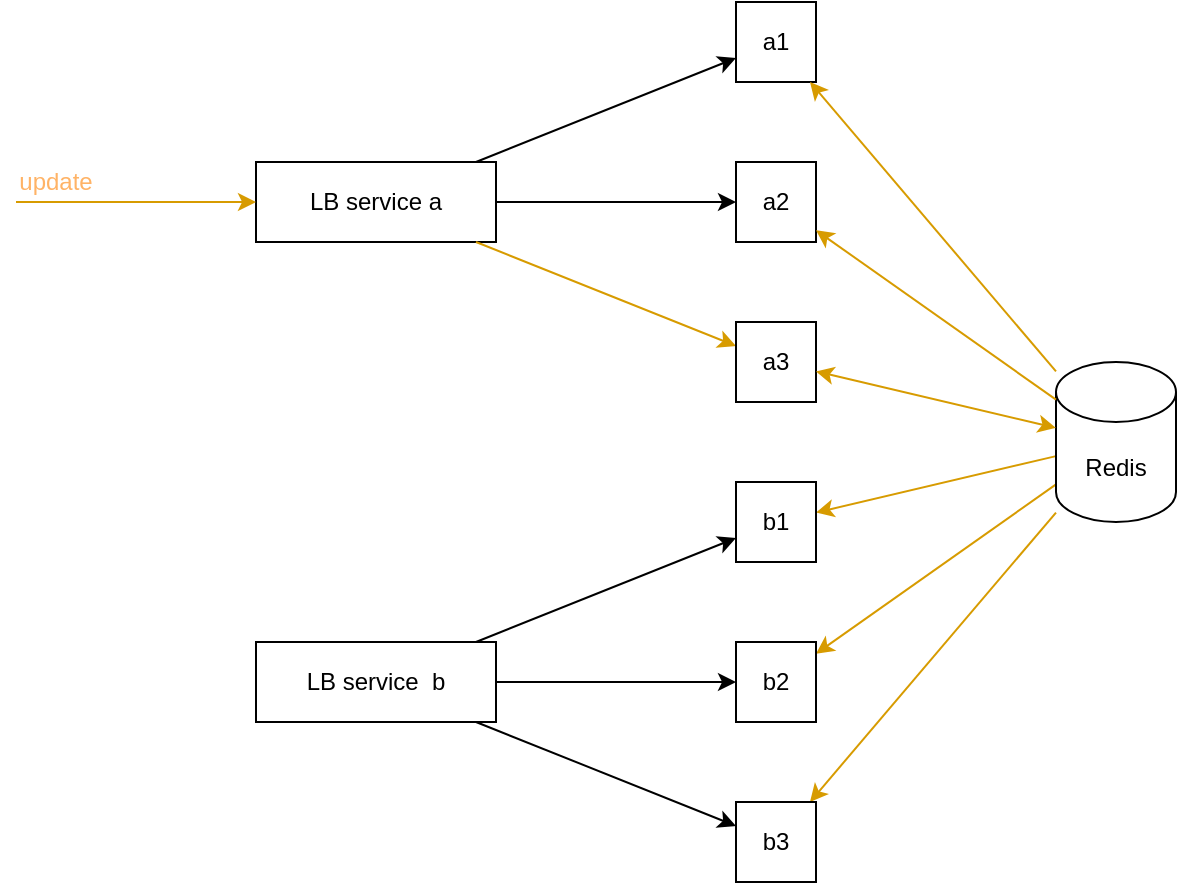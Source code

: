 <mxfile version="14.0.4" type="github">
  <diagram id="2nOC1Z1M6-mjOfD4xlBl" name="Page-1">
    <mxGraphModel dx="1103" dy="711" grid="1" gridSize="10" guides="1" tooltips="1" connect="1" arrows="1" fold="1" page="1" pageScale="1" pageWidth="850" pageHeight="1100" math="0" shadow="0">
      <root>
        <mxCell id="0" />
        <mxCell id="1" parent="0" />
        <mxCell id="vJD7hrBimLyGLLyz8hDZ-2" value="" style="rounded=0;orthogonalLoop=1;jettySize=auto;html=1;" edge="1" parent="1" source="k2_k3ALxHLvJ5MJxsclW-1" target="vJD7hrBimLyGLLyz8hDZ-1">
          <mxGeometry relative="1" as="geometry" />
        </mxCell>
        <mxCell id="k2_k3ALxHLvJ5MJxsclW-1" value="LB service a" style="rounded=0;whiteSpace=wrap;html=1;" parent="1" vertex="1">
          <mxGeometry x="200" y="160" width="120" height="40" as="geometry" />
        </mxCell>
        <mxCell id="vJD7hrBimLyGLLyz8hDZ-17" style="edgeStyle=none;rounded=0;orthogonalLoop=1;jettySize=auto;html=1;fillColor=#ffe6cc;strokeColor=#d79b00;" edge="1" parent="1" source="k2_k3ALxHLvJ5MJxsclW-7" target="vJD7hrBimLyGLLyz8hDZ-13">
          <mxGeometry relative="1" as="geometry" />
        </mxCell>
        <mxCell id="vJD7hrBimLyGLLyz8hDZ-18" style="edgeStyle=none;rounded=0;orthogonalLoop=1;jettySize=auto;html=1;fillColor=#ffe6cc;strokeColor=#d79b00;" edge="1" parent="1" source="k2_k3ALxHLvJ5MJxsclW-7" target="vJD7hrBimLyGLLyz8hDZ-15">
          <mxGeometry relative="1" as="geometry" />
        </mxCell>
        <mxCell id="vJD7hrBimLyGLLyz8hDZ-19" style="edgeStyle=none;rounded=0;orthogonalLoop=1;jettySize=auto;html=1;fillColor=#ffe6cc;strokeColor=#d79b00;" edge="1" parent="1" source="k2_k3ALxHLvJ5MJxsclW-7" target="vJD7hrBimLyGLLyz8hDZ-16">
          <mxGeometry relative="1" as="geometry" />
        </mxCell>
        <mxCell id="k2_k3ALxHLvJ5MJxsclW-7" value="Redis" style="shape=cylinder3;whiteSpace=wrap;html=1;boundedLbl=1;backgroundOutline=1;size=15;rotation=0;" parent="1" vertex="1">
          <mxGeometry x="600" y="260" width="60" height="80" as="geometry" />
        </mxCell>
        <mxCell id="vJD7hrBimLyGLLyz8hDZ-4" value="" style="edgeStyle=none;rounded=0;orthogonalLoop=1;jettySize=auto;html=1;" edge="1" parent="1" source="k2_k3ALxHLvJ5MJxsclW-1" target="vJD7hrBimLyGLLyz8hDZ-3">
          <mxGeometry relative="1" as="geometry" />
        </mxCell>
        <mxCell id="vJD7hrBimLyGLLyz8hDZ-1" value="a1" style="rounded=0;whiteSpace=wrap;html=1;" vertex="1" parent="1">
          <mxGeometry x="440" y="80" width="40" height="40" as="geometry" />
        </mxCell>
        <mxCell id="vJD7hrBimLyGLLyz8hDZ-6" value="" style="edgeStyle=none;rounded=0;orthogonalLoop=1;jettySize=auto;html=1;fillColor=#ffe6cc;strokeColor=#d79b00;" edge="1" parent="1" source="k2_k3ALxHLvJ5MJxsclW-1" target="vJD7hrBimLyGLLyz8hDZ-5">
          <mxGeometry relative="1" as="geometry" />
        </mxCell>
        <mxCell id="vJD7hrBimLyGLLyz8hDZ-3" value="a2" style="rounded=0;whiteSpace=wrap;html=1;" vertex="1" parent="1">
          <mxGeometry x="440" y="160" width="40" height="40" as="geometry" />
        </mxCell>
        <mxCell id="vJD7hrBimLyGLLyz8hDZ-5" value="a3" style="rounded=0;whiteSpace=wrap;html=1;" vertex="1" parent="1">
          <mxGeometry x="440" y="240" width="40" height="40" as="geometry" />
        </mxCell>
        <mxCell id="vJD7hrBimLyGLLyz8hDZ-7" value="" style="endArrow=classic;html=1;fillColor=#ffe6cc;strokeColor=#d79b00;" edge="1" parent="1" source="k2_k3ALxHLvJ5MJxsclW-7" target="vJD7hrBimLyGLLyz8hDZ-3">
          <mxGeometry width="50" height="50" relative="1" as="geometry">
            <mxPoint x="420" y="450" as="sourcePoint" />
            <mxPoint x="470" y="400" as="targetPoint" />
          </mxGeometry>
        </mxCell>
        <mxCell id="vJD7hrBimLyGLLyz8hDZ-8" value="" style="endArrow=classic;html=1;fillColor=#ffe6cc;strokeColor=#d79b00;startArrow=classic;startFill=1;" edge="1" parent="1" source="vJD7hrBimLyGLLyz8hDZ-5" target="k2_k3ALxHLvJ5MJxsclW-7">
          <mxGeometry width="50" height="50" relative="1" as="geometry">
            <mxPoint x="301.429" y="330" as="sourcePoint" />
            <mxPoint x="267.143" y="410" as="targetPoint" />
          </mxGeometry>
        </mxCell>
        <mxCell id="vJD7hrBimLyGLLyz8hDZ-9" value="" style="endArrow=classic;html=1;fillColor=#ffe6cc;strokeColor=#d79b00;" edge="1" parent="1" source="k2_k3ALxHLvJ5MJxsclW-7" target="vJD7hrBimLyGLLyz8hDZ-1">
          <mxGeometry width="50" height="50" relative="1" as="geometry">
            <mxPoint x="272.338" y="410" as="sourcePoint" />
            <mxPoint x="311.429" y="340" as="targetPoint" />
          </mxGeometry>
        </mxCell>
        <mxCell id="vJD7hrBimLyGLLyz8hDZ-10" value="" style="rounded=0;orthogonalLoop=1;jettySize=auto;html=1;" edge="1" source="vJD7hrBimLyGLLyz8hDZ-11" target="vJD7hrBimLyGLLyz8hDZ-13" parent="1">
          <mxGeometry relative="1" as="geometry" />
        </mxCell>
        <mxCell id="vJD7hrBimLyGLLyz8hDZ-11" value="LB service &amp;nbsp;b" style="rounded=0;whiteSpace=wrap;html=1;" vertex="1" parent="1">
          <mxGeometry x="200" y="400" width="120" height="40" as="geometry" />
        </mxCell>
        <mxCell id="vJD7hrBimLyGLLyz8hDZ-12" value="" style="edgeStyle=none;rounded=0;orthogonalLoop=1;jettySize=auto;html=1;" edge="1" source="vJD7hrBimLyGLLyz8hDZ-11" target="vJD7hrBimLyGLLyz8hDZ-15" parent="1">
          <mxGeometry relative="1" as="geometry" />
        </mxCell>
        <mxCell id="vJD7hrBimLyGLLyz8hDZ-13" value="b1" style="rounded=0;whiteSpace=wrap;html=1;" vertex="1" parent="1">
          <mxGeometry x="440" y="320" width="40" height="40" as="geometry" />
        </mxCell>
        <mxCell id="vJD7hrBimLyGLLyz8hDZ-14" value="" style="edgeStyle=none;rounded=0;orthogonalLoop=1;jettySize=auto;html=1;" edge="1" source="vJD7hrBimLyGLLyz8hDZ-11" target="vJD7hrBimLyGLLyz8hDZ-16" parent="1">
          <mxGeometry relative="1" as="geometry" />
        </mxCell>
        <mxCell id="vJD7hrBimLyGLLyz8hDZ-15" value="b2" style="rounded=0;whiteSpace=wrap;html=1;" vertex="1" parent="1">
          <mxGeometry x="440" y="400" width="40" height="40" as="geometry" />
        </mxCell>
        <mxCell id="vJD7hrBimLyGLLyz8hDZ-16" value="b3" style="rounded=0;whiteSpace=wrap;html=1;" vertex="1" parent="1">
          <mxGeometry x="440" y="480" width="40" height="40" as="geometry" />
        </mxCell>
        <mxCell id="vJD7hrBimLyGLLyz8hDZ-20" value="&lt;font color=&quot;#ffb366&quot;&gt;update&lt;/font&gt;" style="text;html=1;align=center;verticalAlign=middle;whiteSpace=wrap;rounded=0;rotation=0;" vertex="1" parent="1">
          <mxGeometry x="80" y="160" width="40" height="20" as="geometry" />
        </mxCell>
        <mxCell id="vJD7hrBimLyGLLyz8hDZ-21" value="" style="endArrow=classic;html=1;fillColor=#ffe6cc;strokeColor=#d79b00;" edge="1" parent="1" target="k2_k3ALxHLvJ5MJxsclW-1">
          <mxGeometry width="50" height="50" relative="1" as="geometry">
            <mxPoint x="80" y="180" as="sourcePoint" />
            <mxPoint x="470" y="410" as="targetPoint" />
          </mxGeometry>
        </mxCell>
      </root>
    </mxGraphModel>
  </diagram>
</mxfile>
